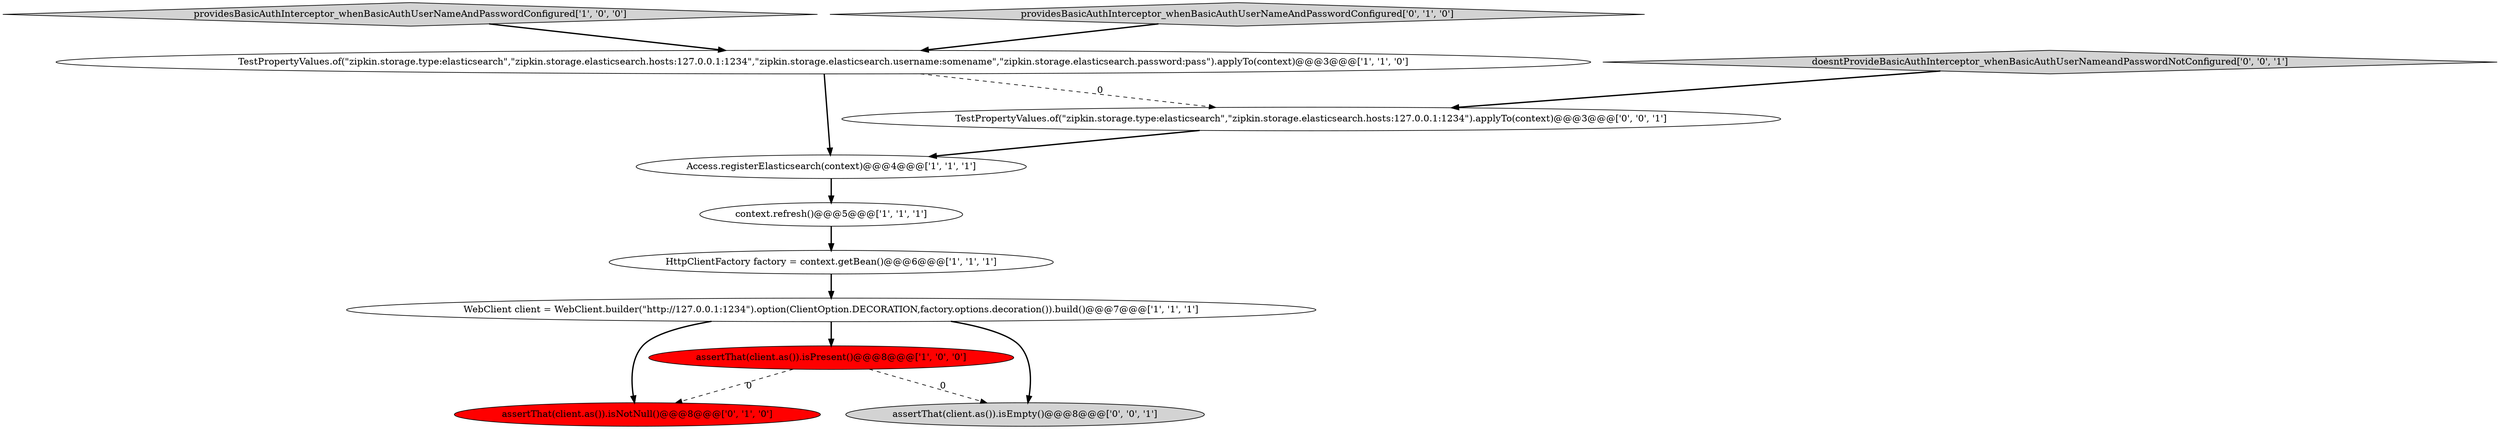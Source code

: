 digraph {
6 [style = filled, label = "providesBasicAuthInterceptor_whenBasicAuthUserNameAndPasswordConfigured['1', '0', '0']", fillcolor = lightgray, shape = diamond image = "AAA0AAABBB1BBB"];
4 [style = filled, label = "HttpClientFactory factory = context.getBean()@@@6@@@['1', '1', '1']", fillcolor = white, shape = ellipse image = "AAA0AAABBB1BBB"];
9 [style = filled, label = "doesntProvideBasicAuthInterceptor_whenBasicAuthUserNameandPasswordNotConfigured['0', '0', '1']", fillcolor = lightgray, shape = diamond image = "AAA0AAABBB3BBB"];
8 [style = filled, label = "assertThat(client.as()).isNotNull()@@@8@@@['0', '1', '0']", fillcolor = red, shape = ellipse image = "AAA1AAABBB2BBB"];
2 [style = filled, label = "WebClient client = WebClient.builder(\"http://127.0.0.1:1234\").option(ClientOption.DECORATION,factory.options.decoration()).build()@@@7@@@['1', '1', '1']", fillcolor = white, shape = ellipse image = "AAA0AAABBB1BBB"];
11 [style = filled, label = "assertThat(client.as()).isEmpty()@@@8@@@['0', '0', '1']", fillcolor = lightgray, shape = ellipse image = "AAA0AAABBB3BBB"];
1 [style = filled, label = "context.refresh()@@@5@@@['1', '1', '1']", fillcolor = white, shape = ellipse image = "AAA0AAABBB1BBB"];
7 [style = filled, label = "providesBasicAuthInterceptor_whenBasicAuthUserNameAndPasswordConfigured['0', '1', '0']", fillcolor = lightgray, shape = diamond image = "AAA0AAABBB2BBB"];
0 [style = filled, label = "TestPropertyValues.of(\"zipkin.storage.type:elasticsearch\",\"zipkin.storage.elasticsearch.hosts:127.0.0.1:1234\",\"zipkin.storage.elasticsearch.username:somename\",\"zipkin.storage.elasticsearch.password:pass\").applyTo(context)@@@3@@@['1', '1', '0']", fillcolor = white, shape = ellipse image = "AAA0AAABBB1BBB"];
5 [style = filled, label = "assertThat(client.as()).isPresent()@@@8@@@['1', '0', '0']", fillcolor = red, shape = ellipse image = "AAA1AAABBB1BBB"];
3 [style = filled, label = "Access.registerElasticsearch(context)@@@4@@@['1', '1', '1']", fillcolor = white, shape = ellipse image = "AAA0AAABBB1BBB"];
10 [style = filled, label = "TestPropertyValues.of(\"zipkin.storage.type:elasticsearch\",\"zipkin.storage.elasticsearch.hosts:127.0.0.1:1234\").applyTo(context)@@@3@@@['0', '0', '1']", fillcolor = white, shape = ellipse image = "AAA0AAABBB3BBB"];
0->3 [style = bold, label=""];
5->8 [style = dashed, label="0"];
10->3 [style = bold, label=""];
1->4 [style = bold, label=""];
7->0 [style = bold, label=""];
6->0 [style = bold, label=""];
4->2 [style = bold, label=""];
9->10 [style = bold, label=""];
3->1 [style = bold, label=""];
5->11 [style = dashed, label="0"];
2->11 [style = bold, label=""];
0->10 [style = dashed, label="0"];
2->8 [style = bold, label=""];
2->5 [style = bold, label=""];
}
